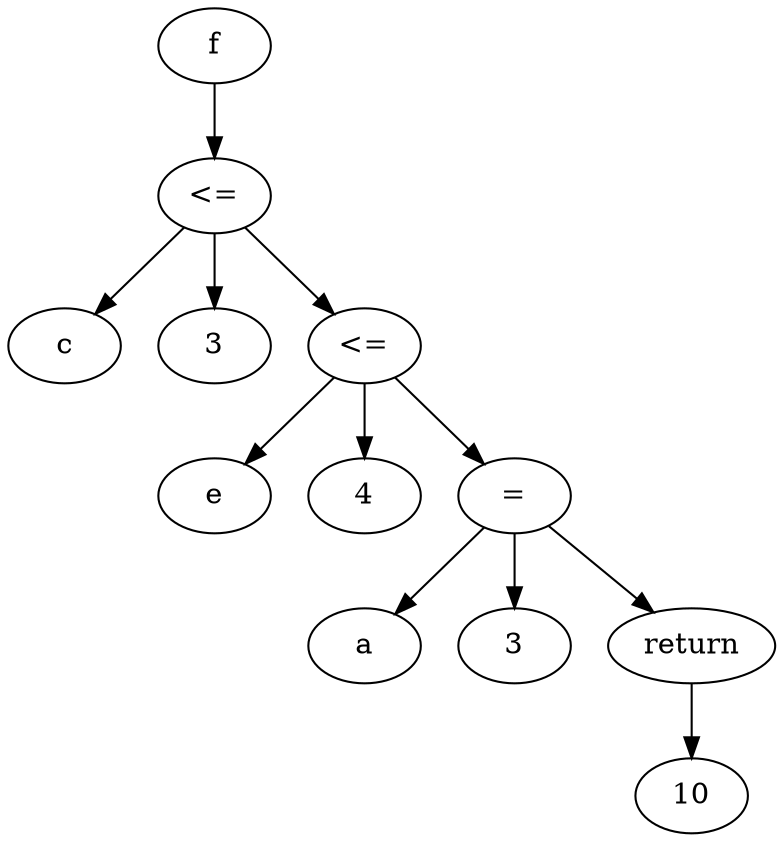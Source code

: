 # Executado assim: output2dot.sh 
# https://graphviz.org/doc/info/lang.html
digraph {
  x5593a0e90360 -> x5593a0e90580
  x5593a0e90580 -> x5593a0e905e0
  x5593a0e90580 -> x5593a0e906a0
  x5593a0e90580 -> x5593a0e90910
  x5593a0e90910 -> x5593a0e90970
  x5593a0e90910 -> x5593a0e909d0
  x5593a0e90910 -> x5593a0e90d40
  x5593a0e90d40 -> x5593a0e90da0
  x5593a0e90d40 -> x5593a0e90ce0
  x5593a0e90d40 -> x5593a0e90f90
  x5593a0e90f90 -> x5593a0e90f30
  
  
  x5593a0e90360 [label="f"];
  x5593a0e90580 [label="<="];
  x5593a0e905e0 [label="c"];
  x5593a0e906a0 [label="3"];
  x5593a0e90910 [label="<="];
  x5593a0e90970 [label="e"];
  x5593a0e909d0 [label="4"];
  x5593a0e90d40 [label="="];
  x5593a0e90da0 [label="a"];
  x5593a0e90ce0 [label="3"];
  x5593a0e90f90 [label="return"];
  x5593a0e90f30 [label="10"];
}
